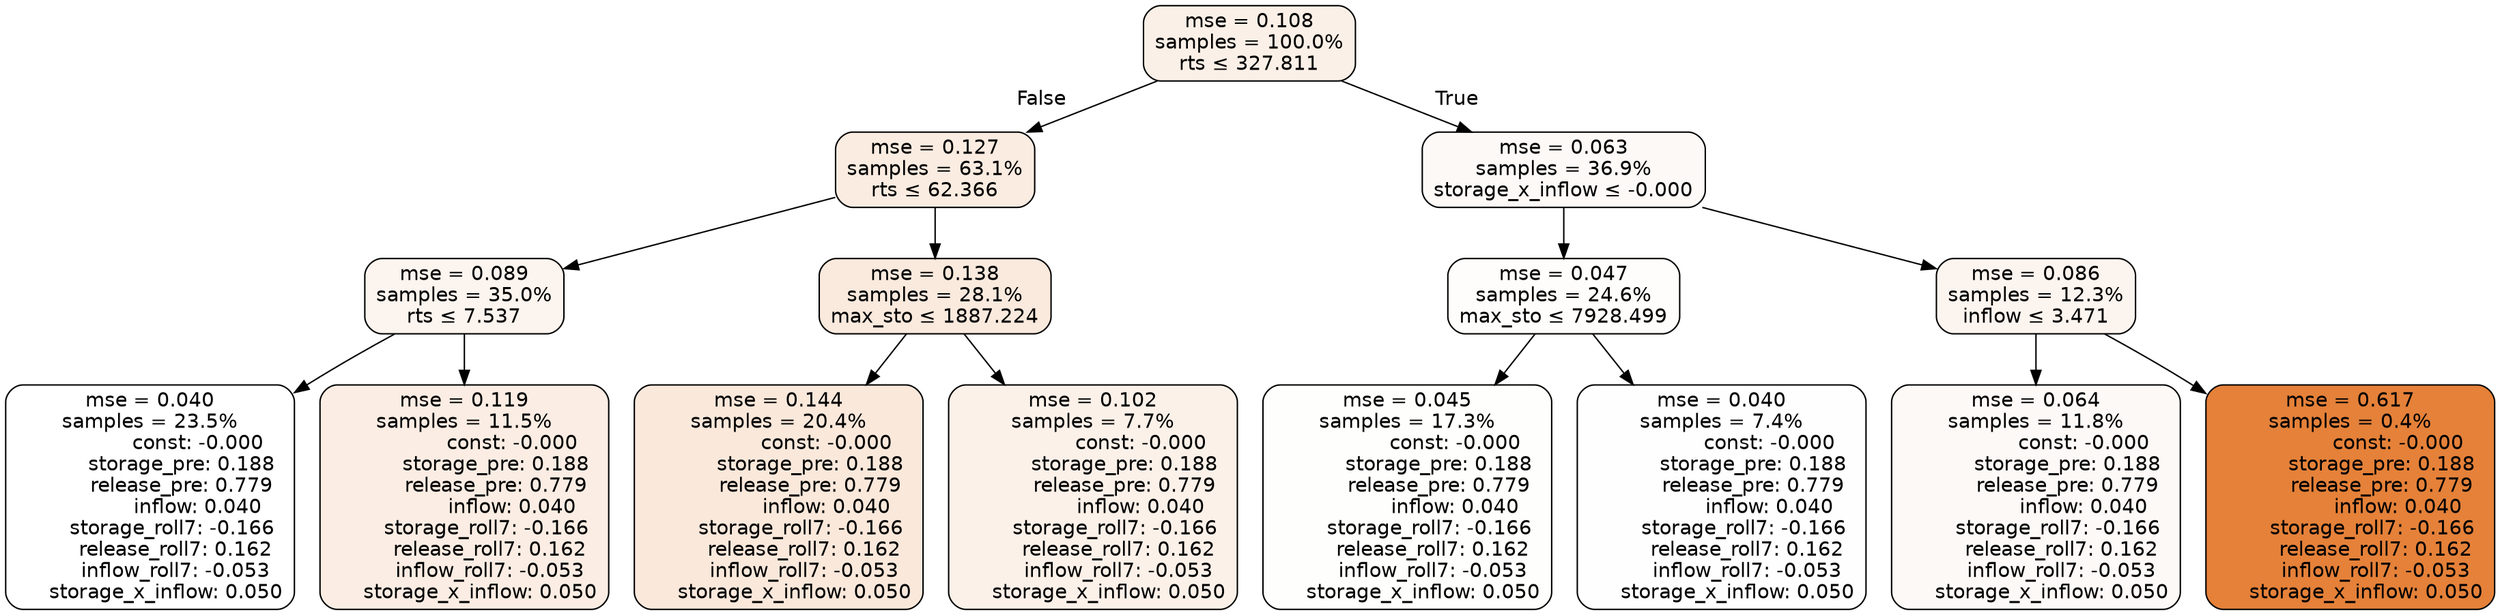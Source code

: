 digraph tree {
node [shape=rectangle, style="filled, rounded", color="black", fontname=helvetica] ;
edge [fontname=helvetica] ;
	"0" [label="mse = 0.108
samples = 100.0%
rts &le; 327.811", fillcolor="#fbf0e7"]
	"1" [label="mse = 0.127
samples = 63.1%
rts &le; 62.366", fillcolor="#fbece1"]
	"2" [label="mse = 0.089
samples = 35.0%
rts &le; 7.537", fillcolor="#fcf4ee"]
	"3" [label="mse = 0.040
samples = 23.5%
               const: -0.000
          storage_pre: 0.188
          release_pre: 0.779
               inflow: 0.040
       storage_roll7: -0.166
        release_roll7: 0.162
        inflow_roll7: -0.053
     storage_x_inflow: 0.050", fillcolor="#ffffff"]
	"4" [label="mse = 0.119
samples = 11.5%
               const: -0.000
          storage_pre: 0.188
          release_pre: 0.779
               inflow: 0.040
       storage_roll7: -0.166
        release_roll7: 0.162
        inflow_roll7: -0.053
     storage_x_inflow: 0.050", fillcolor="#fbede3"]
	"5" [label="mse = 0.138
samples = 28.1%
max_sto &le; 1887.224", fillcolor="#fae9dd"]
	"6" [label="mse = 0.144
samples = 20.4%
               const: -0.000
          storage_pre: 0.188
          release_pre: 0.779
               inflow: 0.040
       storage_roll7: -0.166
        release_roll7: 0.162
        inflow_roll7: -0.053
     storage_x_inflow: 0.050", fillcolor="#fae8db"]
	"7" [label="mse = 0.102
samples = 7.7%
               const: -0.000
          storage_pre: 0.188
          release_pre: 0.779
               inflow: 0.040
       storage_roll7: -0.166
        release_roll7: 0.162
        inflow_roll7: -0.053
     storage_x_inflow: 0.050", fillcolor="#fcf1e9"]
	"8" [label="mse = 0.063
samples = 36.9%
storage_x_inflow &le; -0.000", fillcolor="#fdf9f7"]
	"9" [label="mse = 0.047
samples = 24.6%
max_sto &le; 7928.499", fillcolor="#fefdfc"]
	"10" [label="mse = 0.045
samples = 17.3%
               const: -0.000
          storage_pre: 0.188
          release_pre: 0.779
               inflow: 0.040
       storage_roll7: -0.166
        release_roll7: 0.162
        inflow_roll7: -0.053
     storage_x_inflow: 0.050", fillcolor="#fefefd"]
	"11" [label="mse = 0.040
samples = 7.4%
               const: -0.000
          storage_pre: 0.188
          release_pre: 0.779
               inflow: 0.040
       storage_roll7: -0.166
        release_roll7: 0.162
        inflow_roll7: -0.053
     storage_x_inflow: 0.050", fillcolor="#fefefe"]
	"12" [label="mse = 0.086
samples = 12.3%
inflow &le; 3.471", fillcolor="#fcf4ef"]
	"13" [label="mse = 0.064
samples = 11.8%
               const: -0.000
          storage_pre: 0.188
          release_pre: 0.779
               inflow: 0.040
       storage_roll7: -0.166
        release_roll7: 0.162
        inflow_roll7: -0.053
     storage_x_inflow: 0.050", fillcolor="#fdf9f6"]
	"14" [label="mse = 0.617
samples = 0.4%
               const: -0.000
          storage_pre: 0.188
          release_pre: 0.779
               inflow: 0.040
       storage_roll7: -0.166
        release_roll7: 0.162
        inflow_roll7: -0.053
     storage_x_inflow: 0.050", fillcolor="#e58139"]

	"0" -> "1" [labeldistance=2.5, labelangle=45, headlabel="False"]
	"1" -> "2"
	"2" -> "3"
	"2" -> "4"
	"1" -> "5"
	"5" -> "6"
	"5" -> "7"
	"0" -> "8" [labeldistance=2.5, labelangle=-45, headlabel="True"]
	"8" -> "9"
	"9" -> "10"
	"9" -> "11"
	"8" -> "12"
	"12" -> "13"
	"12" -> "14"
}